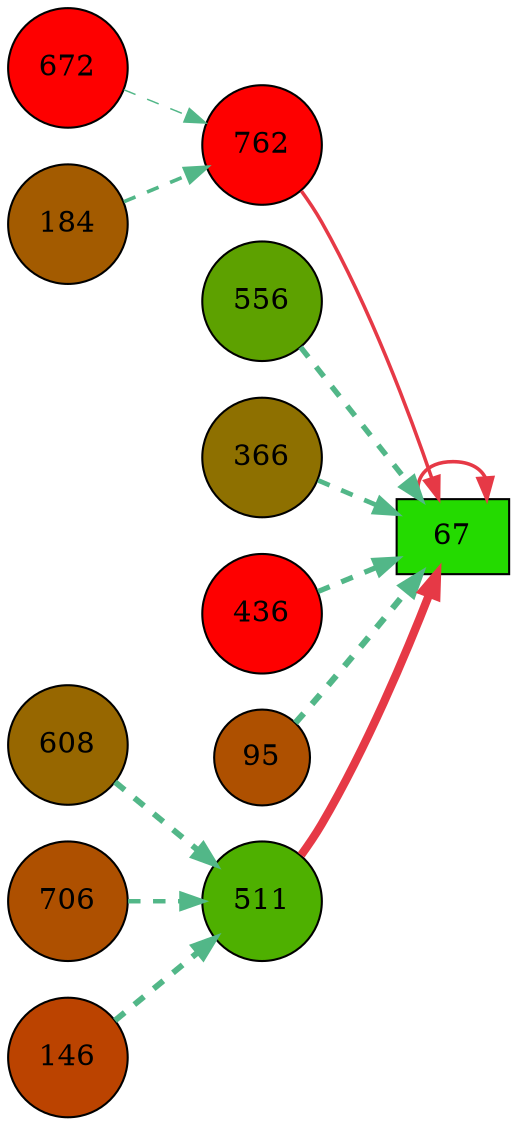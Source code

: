 digraph G{
rankdir=LR;
672 [style=filled, shape=circle, fillcolor="#fe0000", label="672"];
608 [style=filled, shape=circle, fillcolor="#976700", label="608"];
706 [style=filled, shape=circle, fillcolor="#ae5000", label="706"];
67 [style=filled, shape=box, fillcolor="#24da00", label="67"];
556 [style=filled, shape=circle, fillcolor="#5da100", label="556"];
366 [style=filled, shape=circle, fillcolor="#8e7000", label="366"];
146 [style=filled, shape=circle, fillcolor="#bb4300", label="146"];
436 [style=filled, shape=circle, fillcolor="#fe0000", label="436"];
184 [style=filled, shape=circle, fillcolor="#a35b00", label="184"];
762 [style=filled, shape=circle, fillcolor="#fe0000", label="762"];
95 [style=filled, shape=circle, fillcolor="#ae5000", label="95"];
511 [style=filled, shape=circle, fillcolor="#4eb000", label="511"];
511 -> 67 [color="#e63946",penwidth=4.00];
67 -> 67 [color="#e63946",penwidth=1.72];
762 -> 67 [color="#e63946",penwidth=1.70];
184 -> 762 [color="#52b788",style=dashed,penwidth=1.75];
672 -> 762 [color="#52b788",style=dashed,penwidth=0.71];
95 -> 67 [color="#52b788",style=dashed,penwidth=3.00];
556 -> 67 [color="#52b788",style=dashed,penwidth=2.62];
436 -> 67 [color="#52b788",style=dashed,penwidth=2.52];
366 -> 67 [color="#52b788",style=dashed,penwidth=2.27];
146 -> 511 [color="#52b788",style=dashed,penwidth=2.83];
608 -> 511 [color="#52b788",style=dashed,penwidth=2.82];
706 -> 511 [color="#52b788",style=dashed,penwidth=2.16];
}